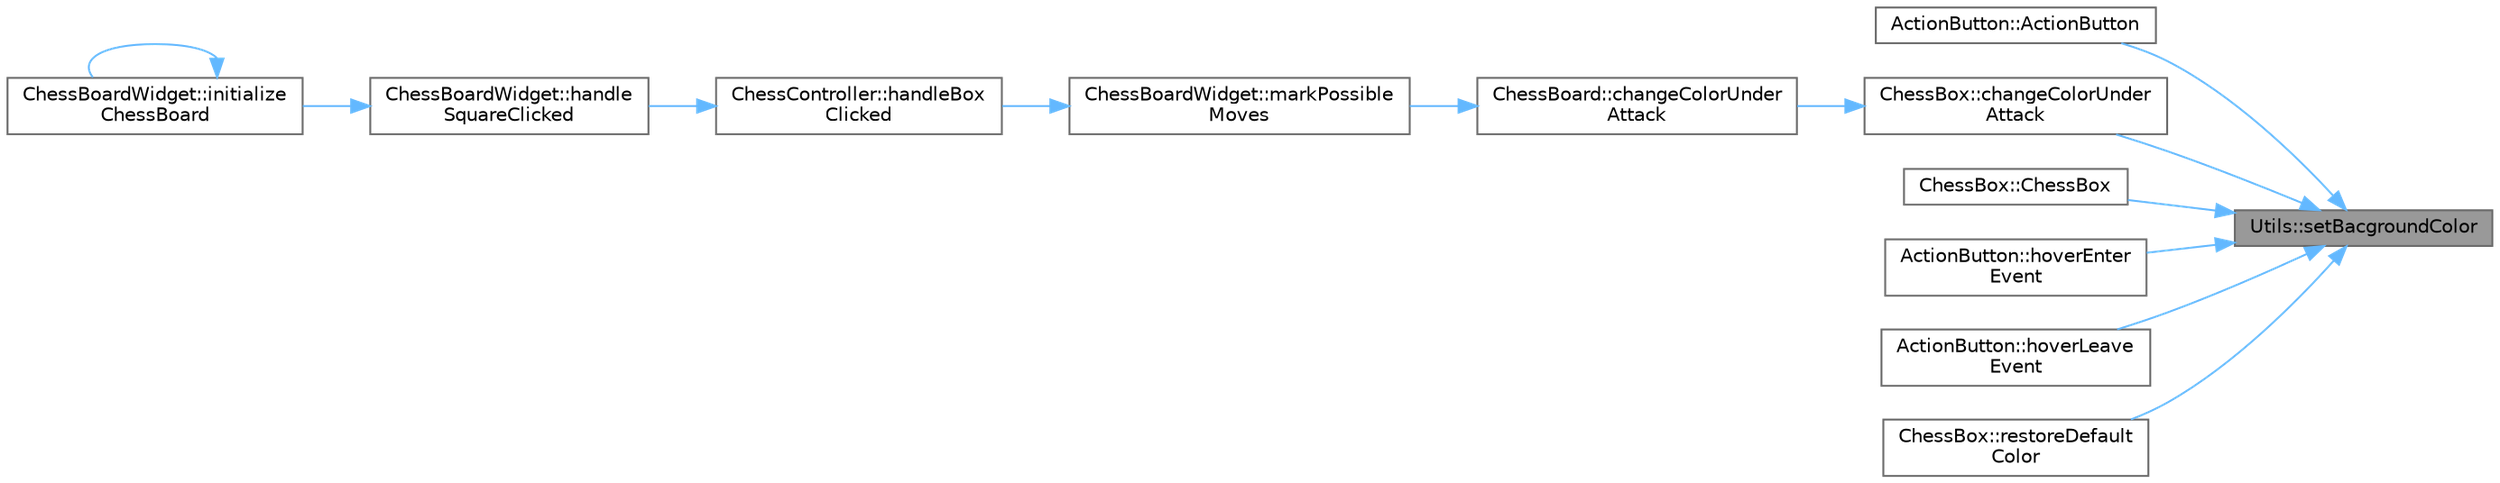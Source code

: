 digraph "Utils::setBacgroundColor"
{
 // LATEX_PDF_SIZE
  bgcolor="transparent";
  edge [fontname=Helvetica,fontsize=10,labelfontname=Helvetica,labelfontsize=10];
  node [fontname=Helvetica,fontsize=10,shape=box,height=0.2,width=0.4];
  rankdir="RL";
  Node1 [id="Node000001",label="Utils::setBacgroundColor",height=0.2,width=0.4,color="gray40", fillcolor="grey60", style="filled", fontcolor="black",tooltip="Sets the background color of a QAbstractGraphicsShapeItem."];
  Node1 -> Node2 [id="edge13_Node000001_Node000002",dir="back",color="steelblue1",style="solid",tooltip=" "];
  Node2 [id="Node000002",label="ActionButton::ActionButton",height=0.2,width=0.4,color="grey40", fillcolor="white", style="filled",URL="$class_action_button.html#afa8dadd621f5820e065c4e7a29bec1d1",tooltip="Constructor for ActionButton."];
  Node1 -> Node3 [id="edge14_Node000001_Node000003",dir="back",color="steelblue1",style="solid",tooltip=" "];
  Node3 [id="Node000003",label="ChessBox::changeColorUnder\lAttack",height=0.2,width=0.4,color="grey40", fillcolor="white", style="filled",URL="$class_chess_box.html#a81f40be243dd43a633023bb1bfd0493a",tooltip="Changes the background color of the chessbox to indicate it is under attack."];
  Node3 -> Node4 [id="edge15_Node000003_Node000004",dir="back",color="steelblue1",style="solid",tooltip=" "];
  Node4 [id="Node000004",label="ChessBoard::changeColorUnder\lAttack",height=0.2,width=0.4,color="grey40", fillcolor="white", style="filled",URL="$class_chess_board.html#a0899e7bb8b30186587d927f58469ce17",tooltip="Changes the color of chessboard squares to indicate pieces under attack."];
  Node4 -> Node5 [id="edge16_Node000004_Node000005",dir="back",color="steelblue1",style="solid",tooltip=" "];
  Node5 [id="Node000005",label="ChessBoardWidget::markPossible\lMoves",height=0.2,width=0.4,color="grey40", fillcolor="white", style="filled",URL="$class_chess_board_widget.html#a418f21d3bdbe7e828aa2021528508b94",tooltip="Marks the possible moves for the given chess piece on the chessboard."];
  Node5 -> Node6 [id="edge17_Node000005_Node000006",dir="back",color="steelblue1",style="solid",tooltip=" "];
  Node6 [id="Node000006",label="ChessController::handleBox\lClicked",height=0.2,width=0.4,color="grey40", fillcolor="white", style="filled",URL="$class_chess_controller.html#a39a0b8f5fd5ea736c1c0b00297de638a",tooltip="Handles the click event on a chessboard box."];
  Node6 -> Node7 [id="edge18_Node000006_Node000007",dir="back",color="steelblue1",style="solid",tooltip=" "];
  Node7 [id="Node000007",label="ChessBoardWidget::handle\lSquareClicked",height=0.2,width=0.4,color="grey40", fillcolor="white", style="filled",URL="$class_chess_board_widget.html#a4908fafe4bd7fb814d8767534eb85fa5",tooltip="Handles the click event on a chessboard square."];
  Node7 -> Node8 [id="edge19_Node000007_Node000008",dir="back",color="steelblue1",style="solid",tooltip=" "];
  Node8 [id="Node000008",label="ChessBoardWidget::initialize\lChessBoard",height=0.2,width=0.4,color="grey40", fillcolor="white", style="filled",URL="$class_chess_board_widget.html#a465e9c198c5511ffca7ebd5d741643cb",tooltip="Initializes the chessboard and starts the game."];
  Node8 -> Node8 [id="edge20_Node000008_Node000008",dir="back",color="steelblue1",style="solid",tooltip=" "];
  Node1 -> Node9 [id="edge21_Node000001_Node000009",dir="back",color="steelblue1",style="solid",tooltip=" "];
  Node9 [id="Node000009",label="ChessBox::ChessBox",height=0.2,width=0.4,color="grey40", fillcolor="white", style="filled",URL="$class_chess_box.html#a96311ef5fc3206faac92e11a0150ec65",tooltip="Constructor for ChessBox."];
  Node1 -> Node10 [id="edge22_Node000001_Node000010",dir="back",color="steelblue1",style="solid",tooltip=" "];
  Node10 [id="Node000010",label="ActionButton::hoverEnter\lEvent",height=0.2,width=0.4,color="grey40", fillcolor="white", style="filled",URL="$class_action_button.html#a3bdfe2e04889ae012cc8389cb9331763",tooltip="Handles the hover enter event on the button."];
  Node1 -> Node11 [id="edge23_Node000001_Node000011",dir="back",color="steelblue1",style="solid",tooltip=" "];
  Node11 [id="Node000011",label="ActionButton::hoverLeave\lEvent",height=0.2,width=0.4,color="grey40", fillcolor="white", style="filled",URL="$class_action_button.html#ac7b5b94a6d5dea55cb0b6e67f61aec0b",tooltip="Handles the hover leave event on the button."];
  Node1 -> Node12 [id="edge24_Node000001_Node000012",dir="back",color="steelblue1",style="solid",tooltip=" "];
  Node12 [id="Node000012",label="ChessBox::restoreDefault\lColor",height=0.2,width=0.4,color="grey40", fillcolor="white", style="filled",URL="$class_chess_box.html#af3e02f2d09d428627b6fd6d99e08923d",tooltip="Restores the default background color of the chessbox."];
}
